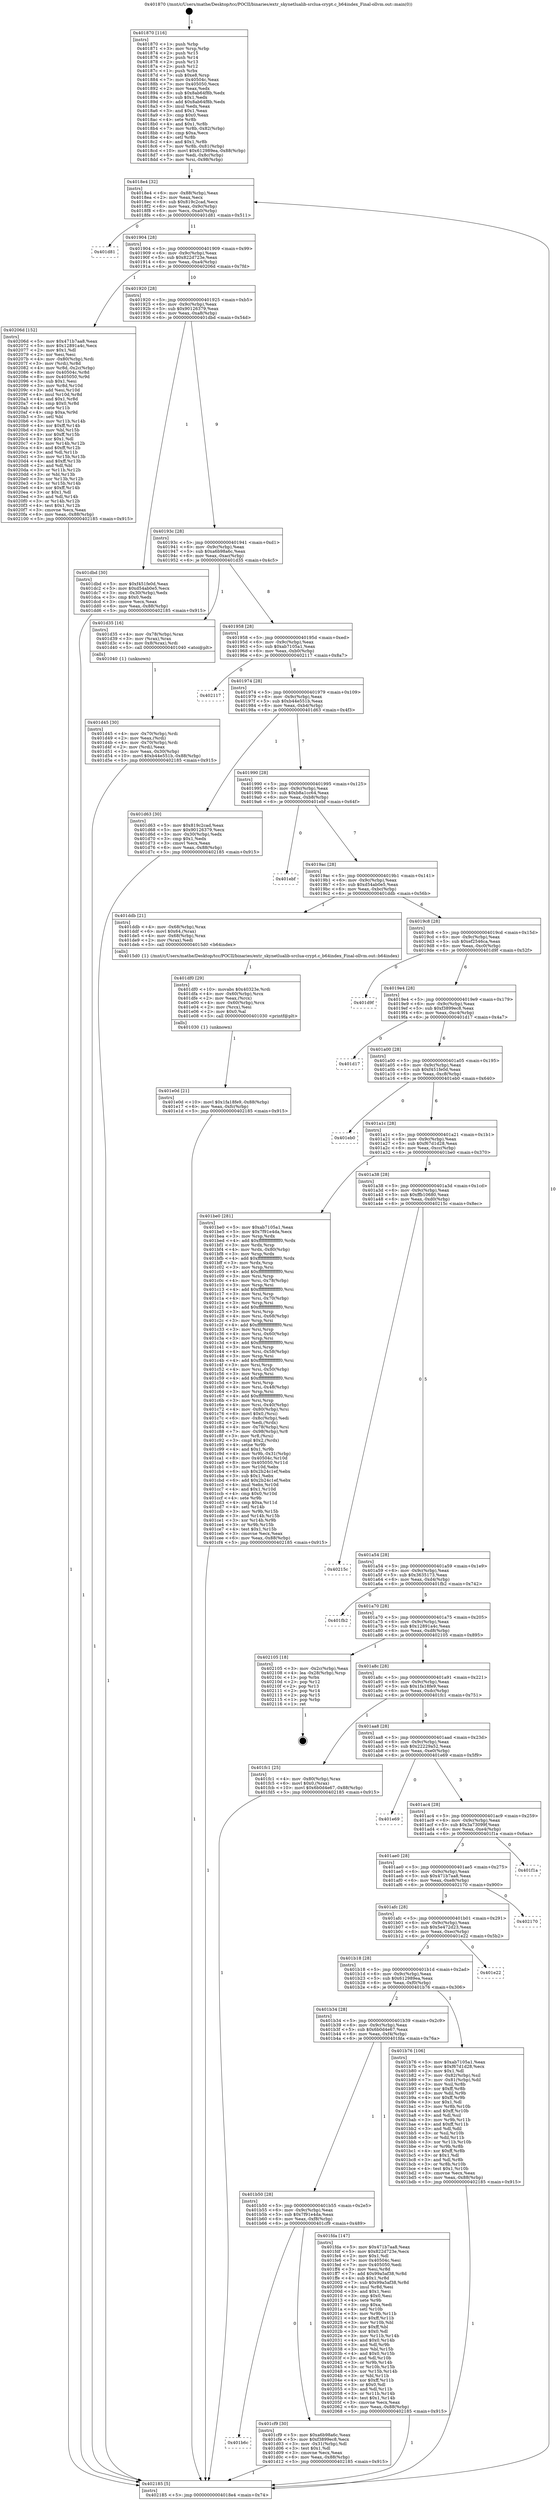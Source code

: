 digraph "0x401870" {
  label = "0x401870 (/mnt/c/Users/mathe/Desktop/tcc/POCII/binaries/extr_skynetlualib-srclua-crypt.c_b64index_Final-ollvm.out::main(0))"
  labelloc = "t"
  node[shape=record]

  Entry [label="",width=0.3,height=0.3,shape=circle,fillcolor=black,style=filled]
  "0x4018e4" [label="{
     0x4018e4 [32]\l
     | [instrs]\l
     &nbsp;&nbsp;0x4018e4 \<+6\>: mov -0x88(%rbp),%eax\l
     &nbsp;&nbsp;0x4018ea \<+2\>: mov %eax,%ecx\l
     &nbsp;&nbsp;0x4018ec \<+6\>: sub $0x819c2cad,%ecx\l
     &nbsp;&nbsp;0x4018f2 \<+6\>: mov %eax,-0x9c(%rbp)\l
     &nbsp;&nbsp;0x4018f8 \<+6\>: mov %ecx,-0xa0(%rbp)\l
     &nbsp;&nbsp;0x4018fe \<+6\>: je 0000000000401d81 \<main+0x511\>\l
  }"]
  "0x401d81" [label="{
     0x401d81\l
  }", style=dashed]
  "0x401904" [label="{
     0x401904 [28]\l
     | [instrs]\l
     &nbsp;&nbsp;0x401904 \<+5\>: jmp 0000000000401909 \<main+0x99\>\l
     &nbsp;&nbsp;0x401909 \<+6\>: mov -0x9c(%rbp),%eax\l
     &nbsp;&nbsp;0x40190f \<+5\>: sub $0x822d723e,%eax\l
     &nbsp;&nbsp;0x401914 \<+6\>: mov %eax,-0xa4(%rbp)\l
     &nbsp;&nbsp;0x40191a \<+6\>: je 000000000040206d \<main+0x7fd\>\l
  }"]
  Exit [label="",width=0.3,height=0.3,shape=circle,fillcolor=black,style=filled,peripheries=2]
  "0x40206d" [label="{
     0x40206d [152]\l
     | [instrs]\l
     &nbsp;&nbsp;0x40206d \<+5\>: mov $0x471b7aa8,%eax\l
     &nbsp;&nbsp;0x402072 \<+5\>: mov $0x12891a4c,%ecx\l
     &nbsp;&nbsp;0x402077 \<+2\>: mov $0x1,%dl\l
     &nbsp;&nbsp;0x402079 \<+2\>: xor %esi,%esi\l
     &nbsp;&nbsp;0x40207b \<+4\>: mov -0x80(%rbp),%rdi\l
     &nbsp;&nbsp;0x40207f \<+3\>: mov (%rdi),%r8d\l
     &nbsp;&nbsp;0x402082 \<+4\>: mov %r8d,-0x2c(%rbp)\l
     &nbsp;&nbsp;0x402086 \<+8\>: mov 0x40504c,%r8d\l
     &nbsp;&nbsp;0x40208e \<+8\>: mov 0x405050,%r9d\l
     &nbsp;&nbsp;0x402096 \<+3\>: sub $0x1,%esi\l
     &nbsp;&nbsp;0x402099 \<+3\>: mov %r8d,%r10d\l
     &nbsp;&nbsp;0x40209c \<+3\>: add %esi,%r10d\l
     &nbsp;&nbsp;0x40209f \<+4\>: imul %r10d,%r8d\l
     &nbsp;&nbsp;0x4020a3 \<+4\>: and $0x1,%r8d\l
     &nbsp;&nbsp;0x4020a7 \<+4\>: cmp $0x0,%r8d\l
     &nbsp;&nbsp;0x4020ab \<+4\>: sete %r11b\l
     &nbsp;&nbsp;0x4020af \<+4\>: cmp $0xa,%r9d\l
     &nbsp;&nbsp;0x4020b3 \<+3\>: setl %bl\l
     &nbsp;&nbsp;0x4020b6 \<+3\>: mov %r11b,%r14b\l
     &nbsp;&nbsp;0x4020b9 \<+4\>: xor $0xff,%r14b\l
     &nbsp;&nbsp;0x4020bd \<+3\>: mov %bl,%r15b\l
     &nbsp;&nbsp;0x4020c0 \<+4\>: xor $0xff,%r15b\l
     &nbsp;&nbsp;0x4020c4 \<+3\>: xor $0x1,%dl\l
     &nbsp;&nbsp;0x4020c7 \<+3\>: mov %r14b,%r12b\l
     &nbsp;&nbsp;0x4020ca \<+4\>: and $0xff,%r12b\l
     &nbsp;&nbsp;0x4020ce \<+3\>: and %dl,%r11b\l
     &nbsp;&nbsp;0x4020d1 \<+3\>: mov %r15b,%r13b\l
     &nbsp;&nbsp;0x4020d4 \<+4\>: and $0xff,%r13b\l
     &nbsp;&nbsp;0x4020d8 \<+2\>: and %dl,%bl\l
     &nbsp;&nbsp;0x4020da \<+3\>: or %r11b,%r12b\l
     &nbsp;&nbsp;0x4020dd \<+3\>: or %bl,%r13b\l
     &nbsp;&nbsp;0x4020e0 \<+3\>: xor %r13b,%r12b\l
     &nbsp;&nbsp;0x4020e3 \<+3\>: or %r15b,%r14b\l
     &nbsp;&nbsp;0x4020e6 \<+4\>: xor $0xff,%r14b\l
     &nbsp;&nbsp;0x4020ea \<+3\>: or $0x1,%dl\l
     &nbsp;&nbsp;0x4020ed \<+3\>: and %dl,%r14b\l
     &nbsp;&nbsp;0x4020f0 \<+3\>: or %r14b,%r12b\l
     &nbsp;&nbsp;0x4020f3 \<+4\>: test $0x1,%r12b\l
     &nbsp;&nbsp;0x4020f7 \<+3\>: cmovne %ecx,%eax\l
     &nbsp;&nbsp;0x4020fa \<+6\>: mov %eax,-0x88(%rbp)\l
     &nbsp;&nbsp;0x402100 \<+5\>: jmp 0000000000402185 \<main+0x915\>\l
  }"]
  "0x401920" [label="{
     0x401920 [28]\l
     | [instrs]\l
     &nbsp;&nbsp;0x401920 \<+5\>: jmp 0000000000401925 \<main+0xb5\>\l
     &nbsp;&nbsp;0x401925 \<+6\>: mov -0x9c(%rbp),%eax\l
     &nbsp;&nbsp;0x40192b \<+5\>: sub $0x90126379,%eax\l
     &nbsp;&nbsp;0x401930 \<+6\>: mov %eax,-0xa8(%rbp)\l
     &nbsp;&nbsp;0x401936 \<+6\>: je 0000000000401dbd \<main+0x54d\>\l
  }"]
  "0x401e0d" [label="{
     0x401e0d [21]\l
     | [instrs]\l
     &nbsp;&nbsp;0x401e0d \<+10\>: movl $0x1fa18fe9,-0x88(%rbp)\l
     &nbsp;&nbsp;0x401e17 \<+6\>: mov %eax,-0xfc(%rbp)\l
     &nbsp;&nbsp;0x401e1d \<+5\>: jmp 0000000000402185 \<main+0x915\>\l
  }"]
  "0x401dbd" [label="{
     0x401dbd [30]\l
     | [instrs]\l
     &nbsp;&nbsp;0x401dbd \<+5\>: mov $0xf451fe0d,%eax\l
     &nbsp;&nbsp;0x401dc2 \<+5\>: mov $0xd54ab0e5,%ecx\l
     &nbsp;&nbsp;0x401dc7 \<+3\>: mov -0x30(%rbp),%edx\l
     &nbsp;&nbsp;0x401dca \<+3\>: cmp $0x0,%edx\l
     &nbsp;&nbsp;0x401dcd \<+3\>: cmove %ecx,%eax\l
     &nbsp;&nbsp;0x401dd0 \<+6\>: mov %eax,-0x88(%rbp)\l
     &nbsp;&nbsp;0x401dd6 \<+5\>: jmp 0000000000402185 \<main+0x915\>\l
  }"]
  "0x40193c" [label="{
     0x40193c [28]\l
     | [instrs]\l
     &nbsp;&nbsp;0x40193c \<+5\>: jmp 0000000000401941 \<main+0xd1\>\l
     &nbsp;&nbsp;0x401941 \<+6\>: mov -0x9c(%rbp),%eax\l
     &nbsp;&nbsp;0x401947 \<+5\>: sub $0xa6b98a6c,%eax\l
     &nbsp;&nbsp;0x40194c \<+6\>: mov %eax,-0xac(%rbp)\l
     &nbsp;&nbsp;0x401952 \<+6\>: je 0000000000401d35 \<main+0x4c5\>\l
  }"]
  "0x401df0" [label="{
     0x401df0 [29]\l
     | [instrs]\l
     &nbsp;&nbsp;0x401df0 \<+10\>: movabs $0x40323e,%rdi\l
     &nbsp;&nbsp;0x401dfa \<+4\>: mov -0x60(%rbp),%rcx\l
     &nbsp;&nbsp;0x401dfe \<+2\>: mov %eax,(%rcx)\l
     &nbsp;&nbsp;0x401e00 \<+4\>: mov -0x60(%rbp),%rcx\l
     &nbsp;&nbsp;0x401e04 \<+2\>: mov (%rcx),%esi\l
     &nbsp;&nbsp;0x401e06 \<+2\>: mov $0x0,%al\l
     &nbsp;&nbsp;0x401e08 \<+5\>: call 0000000000401030 \<printf@plt\>\l
     | [calls]\l
     &nbsp;&nbsp;0x401030 \{1\} (unknown)\l
  }"]
  "0x401d35" [label="{
     0x401d35 [16]\l
     | [instrs]\l
     &nbsp;&nbsp;0x401d35 \<+4\>: mov -0x78(%rbp),%rax\l
     &nbsp;&nbsp;0x401d39 \<+3\>: mov (%rax),%rax\l
     &nbsp;&nbsp;0x401d3c \<+4\>: mov 0x8(%rax),%rdi\l
     &nbsp;&nbsp;0x401d40 \<+5\>: call 0000000000401040 \<atoi@plt\>\l
     | [calls]\l
     &nbsp;&nbsp;0x401040 \{1\} (unknown)\l
  }"]
  "0x401958" [label="{
     0x401958 [28]\l
     | [instrs]\l
     &nbsp;&nbsp;0x401958 \<+5\>: jmp 000000000040195d \<main+0xed\>\l
     &nbsp;&nbsp;0x40195d \<+6\>: mov -0x9c(%rbp),%eax\l
     &nbsp;&nbsp;0x401963 \<+5\>: sub $0xab7105a1,%eax\l
     &nbsp;&nbsp;0x401968 \<+6\>: mov %eax,-0xb0(%rbp)\l
     &nbsp;&nbsp;0x40196e \<+6\>: je 0000000000402117 \<main+0x8a7\>\l
  }"]
  "0x401d45" [label="{
     0x401d45 [30]\l
     | [instrs]\l
     &nbsp;&nbsp;0x401d45 \<+4\>: mov -0x70(%rbp),%rdi\l
     &nbsp;&nbsp;0x401d49 \<+2\>: mov %eax,(%rdi)\l
     &nbsp;&nbsp;0x401d4b \<+4\>: mov -0x70(%rbp),%rdi\l
     &nbsp;&nbsp;0x401d4f \<+2\>: mov (%rdi),%eax\l
     &nbsp;&nbsp;0x401d51 \<+3\>: mov %eax,-0x30(%rbp)\l
     &nbsp;&nbsp;0x401d54 \<+10\>: movl $0xb44e551b,-0x88(%rbp)\l
     &nbsp;&nbsp;0x401d5e \<+5\>: jmp 0000000000402185 \<main+0x915\>\l
  }"]
  "0x402117" [label="{
     0x402117\l
  }", style=dashed]
  "0x401974" [label="{
     0x401974 [28]\l
     | [instrs]\l
     &nbsp;&nbsp;0x401974 \<+5\>: jmp 0000000000401979 \<main+0x109\>\l
     &nbsp;&nbsp;0x401979 \<+6\>: mov -0x9c(%rbp),%eax\l
     &nbsp;&nbsp;0x40197f \<+5\>: sub $0xb44e551b,%eax\l
     &nbsp;&nbsp;0x401984 \<+6\>: mov %eax,-0xb4(%rbp)\l
     &nbsp;&nbsp;0x40198a \<+6\>: je 0000000000401d63 \<main+0x4f3\>\l
  }"]
  "0x401b6c" [label="{
     0x401b6c\l
  }", style=dashed]
  "0x401d63" [label="{
     0x401d63 [30]\l
     | [instrs]\l
     &nbsp;&nbsp;0x401d63 \<+5\>: mov $0x819c2cad,%eax\l
     &nbsp;&nbsp;0x401d68 \<+5\>: mov $0x90126379,%ecx\l
     &nbsp;&nbsp;0x401d6d \<+3\>: mov -0x30(%rbp),%edx\l
     &nbsp;&nbsp;0x401d70 \<+3\>: cmp $0x1,%edx\l
     &nbsp;&nbsp;0x401d73 \<+3\>: cmovl %ecx,%eax\l
     &nbsp;&nbsp;0x401d76 \<+6\>: mov %eax,-0x88(%rbp)\l
     &nbsp;&nbsp;0x401d7c \<+5\>: jmp 0000000000402185 \<main+0x915\>\l
  }"]
  "0x401990" [label="{
     0x401990 [28]\l
     | [instrs]\l
     &nbsp;&nbsp;0x401990 \<+5\>: jmp 0000000000401995 \<main+0x125\>\l
     &nbsp;&nbsp;0x401995 \<+6\>: mov -0x9c(%rbp),%eax\l
     &nbsp;&nbsp;0x40199b \<+5\>: sub $0xb8a1cc64,%eax\l
     &nbsp;&nbsp;0x4019a0 \<+6\>: mov %eax,-0xb8(%rbp)\l
     &nbsp;&nbsp;0x4019a6 \<+6\>: je 0000000000401ebf \<main+0x64f\>\l
  }"]
  "0x401cf9" [label="{
     0x401cf9 [30]\l
     | [instrs]\l
     &nbsp;&nbsp;0x401cf9 \<+5\>: mov $0xa6b98a6c,%eax\l
     &nbsp;&nbsp;0x401cfe \<+5\>: mov $0xf3899ec8,%ecx\l
     &nbsp;&nbsp;0x401d03 \<+3\>: mov -0x31(%rbp),%dl\l
     &nbsp;&nbsp;0x401d06 \<+3\>: test $0x1,%dl\l
     &nbsp;&nbsp;0x401d09 \<+3\>: cmovne %ecx,%eax\l
     &nbsp;&nbsp;0x401d0c \<+6\>: mov %eax,-0x88(%rbp)\l
     &nbsp;&nbsp;0x401d12 \<+5\>: jmp 0000000000402185 \<main+0x915\>\l
  }"]
  "0x401ebf" [label="{
     0x401ebf\l
  }", style=dashed]
  "0x4019ac" [label="{
     0x4019ac [28]\l
     | [instrs]\l
     &nbsp;&nbsp;0x4019ac \<+5\>: jmp 00000000004019b1 \<main+0x141\>\l
     &nbsp;&nbsp;0x4019b1 \<+6\>: mov -0x9c(%rbp),%eax\l
     &nbsp;&nbsp;0x4019b7 \<+5\>: sub $0xd54ab0e5,%eax\l
     &nbsp;&nbsp;0x4019bc \<+6\>: mov %eax,-0xbc(%rbp)\l
     &nbsp;&nbsp;0x4019c2 \<+6\>: je 0000000000401ddb \<main+0x56b\>\l
  }"]
  "0x401b50" [label="{
     0x401b50 [28]\l
     | [instrs]\l
     &nbsp;&nbsp;0x401b50 \<+5\>: jmp 0000000000401b55 \<main+0x2e5\>\l
     &nbsp;&nbsp;0x401b55 \<+6\>: mov -0x9c(%rbp),%eax\l
     &nbsp;&nbsp;0x401b5b \<+5\>: sub $0x7f91e4da,%eax\l
     &nbsp;&nbsp;0x401b60 \<+6\>: mov %eax,-0xf8(%rbp)\l
     &nbsp;&nbsp;0x401b66 \<+6\>: je 0000000000401cf9 \<main+0x489\>\l
  }"]
  "0x401ddb" [label="{
     0x401ddb [21]\l
     | [instrs]\l
     &nbsp;&nbsp;0x401ddb \<+4\>: mov -0x68(%rbp),%rax\l
     &nbsp;&nbsp;0x401ddf \<+6\>: movl $0x64,(%rax)\l
     &nbsp;&nbsp;0x401de5 \<+4\>: mov -0x68(%rbp),%rax\l
     &nbsp;&nbsp;0x401de9 \<+2\>: mov (%rax),%edi\l
     &nbsp;&nbsp;0x401deb \<+5\>: call 00000000004015d0 \<b64index\>\l
     | [calls]\l
     &nbsp;&nbsp;0x4015d0 \{1\} (/mnt/c/Users/mathe/Desktop/tcc/POCII/binaries/extr_skynetlualib-srclua-crypt.c_b64index_Final-ollvm.out::b64index)\l
  }"]
  "0x4019c8" [label="{
     0x4019c8 [28]\l
     | [instrs]\l
     &nbsp;&nbsp;0x4019c8 \<+5\>: jmp 00000000004019cd \<main+0x15d\>\l
     &nbsp;&nbsp;0x4019cd \<+6\>: mov -0x9c(%rbp),%eax\l
     &nbsp;&nbsp;0x4019d3 \<+5\>: sub $0xef2546ca,%eax\l
     &nbsp;&nbsp;0x4019d8 \<+6\>: mov %eax,-0xc0(%rbp)\l
     &nbsp;&nbsp;0x4019de \<+6\>: je 0000000000401d9f \<main+0x52f\>\l
  }"]
  "0x401fda" [label="{
     0x401fda [147]\l
     | [instrs]\l
     &nbsp;&nbsp;0x401fda \<+5\>: mov $0x471b7aa8,%eax\l
     &nbsp;&nbsp;0x401fdf \<+5\>: mov $0x822d723e,%ecx\l
     &nbsp;&nbsp;0x401fe4 \<+2\>: mov $0x1,%dl\l
     &nbsp;&nbsp;0x401fe6 \<+7\>: mov 0x40504c,%esi\l
     &nbsp;&nbsp;0x401fed \<+7\>: mov 0x405050,%edi\l
     &nbsp;&nbsp;0x401ff4 \<+3\>: mov %esi,%r8d\l
     &nbsp;&nbsp;0x401ff7 \<+7\>: add $0x99a5af38,%r8d\l
     &nbsp;&nbsp;0x401ffe \<+4\>: sub $0x1,%r8d\l
     &nbsp;&nbsp;0x402002 \<+7\>: sub $0x99a5af38,%r8d\l
     &nbsp;&nbsp;0x402009 \<+4\>: imul %r8d,%esi\l
     &nbsp;&nbsp;0x40200d \<+3\>: and $0x1,%esi\l
     &nbsp;&nbsp;0x402010 \<+3\>: cmp $0x0,%esi\l
     &nbsp;&nbsp;0x402013 \<+4\>: sete %r9b\l
     &nbsp;&nbsp;0x402017 \<+3\>: cmp $0xa,%edi\l
     &nbsp;&nbsp;0x40201a \<+4\>: setl %r10b\l
     &nbsp;&nbsp;0x40201e \<+3\>: mov %r9b,%r11b\l
     &nbsp;&nbsp;0x402021 \<+4\>: xor $0xff,%r11b\l
     &nbsp;&nbsp;0x402025 \<+3\>: mov %r10b,%bl\l
     &nbsp;&nbsp;0x402028 \<+3\>: xor $0xff,%bl\l
     &nbsp;&nbsp;0x40202b \<+3\>: xor $0x0,%dl\l
     &nbsp;&nbsp;0x40202e \<+3\>: mov %r11b,%r14b\l
     &nbsp;&nbsp;0x402031 \<+4\>: and $0x0,%r14b\l
     &nbsp;&nbsp;0x402035 \<+3\>: and %dl,%r9b\l
     &nbsp;&nbsp;0x402038 \<+3\>: mov %bl,%r15b\l
     &nbsp;&nbsp;0x40203b \<+4\>: and $0x0,%r15b\l
     &nbsp;&nbsp;0x40203f \<+3\>: and %dl,%r10b\l
     &nbsp;&nbsp;0x402042 \<+3\>: or %r9b,%r14b\l
     &nbsp;&nbsp;0x402045 \<+3\>: or %r10b,%r15b\l
     &nbsp;&nbsp;0x402048 \<+3\>: xor %r15b,%r14b\l
     &nbsp;&nbsp;0x40204b \<+3\>: or %bl,%r11b\l
     &nbsp;&nbsp;0x40204e \<+4\>: xor $0xff,%r11b\l
     &nbsp;&nbsp;0x402052 \<+3\>: or $0x0,%dl\l
     &nbsp;&nbsp;0x402055 \<+3\>: and %dl,%r11b\l
     &nbsp;&nbsp;0x402058 \<+3\>: or %r11b,%r14b\l
     &nbsp;&nbsp;0x40205b \<+4\>: test $0x1,%r14b\l
     &nbsp;&nbsp;0x40205f \<+3\>: cmovne %ecx,%eax\l
     &nbsp;&nbsp;0x402062 \<+6\>: mov %eax,-0x88(%rbp)\l
     &nbsp;&nbsp;0x402068 \<+5\>: jmp 0000000000402185 \<main+0x915\>\l
  }"]
  "0x401d9f" [label="{
     0x401d9f\l
  }", style=dashed]
  "0x4019e4" [label="{
     0x4019e4 [28]\l
     | [instrs]\l
     &nbsp;&nbsp;0x4019e4 \<+5\>: jmp 00000000004019e9 \<main+0x179\>\l
     &nbsp;&nbsp;0x4019e9 \<+6\>: mov -0x9c(%rbp),%eax\l
     &nbsp;&nbsp;0x4019ef \<+5\>: sub $0xf3899ec8,%eax\l
     &nbsp;&nbsp;0x4019f4 \<+6\>: mov %eax,-0xc4(%rbp)\l
     &nbsp;&nbsp;0x4019fa \<+6\>: je 0000000000401d17 \<main+0x4a7\>\l
  }"]
  "0x401870" [label="{
     0x401870 [116]\l
     | [instrs]\l
     &nbsp;&nbsp;0x401870 \<+1\>: push %rbp\l
     &nbsp;&nbsp;0x401871 \<+3\>: mov %rsp,%rbp\l
     &nbsp;&nbsp;0x401874 \<+2\>: push %r15\l
     &nbsp;&nbsp;0x401876 \<+2\>: push %r14\l
     &nbsp;&nbsp;0x401878 \<+2\>: push %r13\l
     &nbsp;&nbsp;0x40187a \<+2\>: push %r12\l
     &nbsp;&nbsp;0x40187c \<+1\>: push %rbx\l
     &nbsp;&nbsp;0x40187d \<+7\>: sub $0xe8,%rsp\l
     &nbsp;&nbsp;0x401884 \<+7\>: mov 0x40504c,%eax\l
     &nbsp;&nbsp;0x40188b \<+7\>: mov 0x405050,%ecx\l
     &nbsp;&nbsp;0x401892 \<+2\>: mov %eax,%edx\l
     &nbsp;&nbsp;0x401894 \<+6\>: sub $0x8ab64f8b,%edx\l
     &nbsp;&nbsp;0x40189a \<+3\>: sub $0x1,%edx\l
     &nbsp;&nbsp;0x40189d \<+6\>: add $0x8ab64f8b,%edx\l
     &nbsp;&nbsp;0x4018a3 \<+3\>: imul %edx,%eax\l
     &nbsp;&nbsp;0x4018a6 \<+3\>: and $0x1,%eax\l
     &nbsp;&nbsp;0x4018a9 \<+3\>: cmp $0x0,%eax\l
     &nbsp;&nbsp;0x4018ac \<+4\>: sete %r8b\l
     &nbsp;&nbsp;0x4018b0 \<+4\>: and $0x1,%r8b\l
     &nbsp;&nbsp;0x4018b4 \<+7\>: mov %r8b,-0x82(%rbp)\l
     &nbsp;&nbsp;0x4018bb \<+3\>: cmp $0xa,%ecx\l
     &nbsp;&nbsp;0x4018be \<+4\>: setl %r8b\l
     &nbsp;&nbsp;0x4018c2 \<+4\>: and $0x1,%r8b\l
     &nbsp;&nbsp;0x4018c6 \<+7\>: mov %r8b,-0x81(%rbp)\l
     &nbsp;&nbsp;0x4018cd \<+10\>: movl $0x612989ea,-0x88(%rbp)\l
     &nbsp;&nbsp;0x4018d7 \<+6\>: mov %edi,-0x8c(%rbp)\l
     &nbsp;&nbsp;0x4018dd \<+7\>: mov %rsi,-0x98(%rbp)\l
  }"]
  "0x401d17" [label="{
     0x401d17\l
  }", style=dashed]
  "0x401a00" [label="{
     0x401a00 [28]\l
     | [instrs]\l
     &nbsp;&nbsp;0x401a00 \<+5\>: jmp 0000000000401a05 \<main+0x195\>\l
     &nbsp;&nbsp;0x401a05 \<+6\>: mov -0x9c(%rbp),%eax\l
     &nbsp;&nbsp;0x401a0b \<+5\>: sub $0xf451fe0d,%eax\l
     &nbsp;&nbsp;0x401a10 \<+6\>: mov %eax,-0xc8(%rbp)\l
     &nbsp;&nbsp;0x401a16 \<+6\>: je 0000000000401eb0 \<main+0x640\>\l
  }"]
  "0x402185" [label="{
     0x402185 [5]\l
     | [instrs]\l
     &nbsp;&nbsp;0x402185 \<+5\>: jmp 00000000004018e4 \<main+0x74\>\l
  }"]
  "0x401eb0" [label="{
     0x401eb0\l
  }", style=dashed]
  "0x401a1c" [label="{
     0x401a1c [28]\l
     | [instrs]\l
     &nbsp;&nbsp;0x401a1c \<+5\>: jmp 0000000000401a21 \<main+0x1b1\>\l
     &nbsp;&nbsp;0x401a21 \<+6\>: mov -0x9c(%rbp),%eax\l
     &nbsp;&nbsp;0x401a27 \<+5\>: sub $0xf67d1d28,%eax\l
     &nbsp;&nbsp;0x401a2c \<+6\>: mov %eax,-0xcc(%rbp)\l
     &nbsp;&nbsp;0x401a32 \<+6\>: je 0000000000401be0 \<main+0x370\>\l
  }"]
  "0x401b34" [label="{
     0x401b34 [28]\l
     | [instrs]\l
     &nbsp;&nbsp;0x401b34 \<+5\>: jmp 0000000000401b39 \<main+0x2c9\>\l
     &nbsp;&nbsp;0x401b39 \<+6\>: mov -0x9c(%rbp),%eax\l
     &nbsp;&nbsp;0x401b3f \<+5\>: sub $0x6b0d4e67,%eax\l
     &nbsp;&nbsp;0x401b44 \<+6\>: mov %eax,-0xf4(%rbp)\l
     &nbsp;&nbsp;0x401b4a \<+6\>: je 0000000000401fda \<main+0x76a\>\l
  }"]
  "0x401be0" [label="{
     0x401be0 [281]\l
     | [instrs]\l
     &nbsp;&nbsp;0x401be0 \<+5\>: mov $0xab7105a1,%eax\l
     &nbsp;&nbsp;0x401be5 \<+5\>: mov $0x7f91e4da,%ecx\l
     &nbsp;&nbsp;0x401bea \<+3\>: mov %rsp,%rdx\l
     &nbsp;&nbsp;0x401bed \<+4\>: add $0xfffffffffffffff0,%rdx\l
     &nbsp;&nbsp;0x401bf1 \<+3\>: mov %rdx,%rsp\l
     &nbsp;&nbsp;0x401bf4 \<+4\>: mov %rdx,-0x80(%rbp)\l
     &nbsp;&nbsp;0x401bf8 \<+3\>: mov %rsp,%rdx\l
     &nbsp;&nbsp;0x401bfb \<+4\>: add $0xfffffffffffffff0,%rdx\l
     &nbsp;&nbsp;0x401bff \<+3\>: mov %rdx,%rsp\l
     &nbsp;&nbsp;0x401c02 \<+3\>: mov %rsp,%rsi\l
     &nbsp;&nbsp;0x401c05 \<+4\>: add $0xfffffffffffffff0,%rsi\l
     &nbsp;&nbsp;0x401c09 \<+3\>: mov %rsi,%rsp\l
     &nbsp;&nbsp;0x401c0c \<+4\>: mov %rsi,-0x78(%rbp)\l
     &nbsp;&nbsp;0x401c10 \<+3\>: mov %rsp,%rsi\l
     &nbsp;&nbsp;0x401c13 \<+4\>: add $0xfffffffffffffff0,%rsi\l
     &nbsp;&nbsp;0x401c17 \<+3\>: mov %rsi,%rsp\l
     &nbsp;&nbsp;0x401c1a \<+4\>: mov %rsi,-0x70(%rbp)\l
     &nbsp;&nbsp;0x401c1e \<+3\>: mov %rsp,%rsi\l
     &nbsp;&nbsp;0x401c21 \<+4\>: add $0xfffffffffffffff0,%rsi\l
     &nbsp;&nbsp;0x401c25 \<+3\>: mov %rsi,%rsp\l
     &nbsp;&nbsp;0x401c28 \<+4\>: mov %rsi,-0x68(%rbp)\l
     &nbsp;&nbsp;0x401c2c \<+3\>: mov %rsp,%rsi\l
     &nbsp;&nbsp;0x401c2f \<+4\>: add $0xfffffffffffffff0,%rsi\l
     &nbsp;&nbsp;0x401c33 \<+3\>: mov %rsi,%rsp\l
     &nbsp;&nbsp;0x401c36 \<+4\>: mov %rsi,-0x60(%rbp)\l
     &nbsp;&nbsp;0x401c3a \<+3\>: mov %rsp,%rsi\l
     &nbsp;&nbsp;0x401c3d \<+4\>: add $0xfffffffffffffff0,%rsi\l
     &nbsp;&nbsp;0x401c41 \<+3\>: mov %rsi,%rsp\l
     &nbsp;&nbsp;0x401c44 \<+4\>: mov %rsi,-0x58(%rbp)\l
     &nbsp;&nbsp;0x401c48 \<+3\>: mov %rsp,%rsi\l
     &nbsp;&nbsp;0x401c4b \<+4\>: add $0xfffffffffffffff0,%rsi\l
     &nbsp;&nbsp;0x401c4f \<+3\>: mov %rsi,%rsp\l
     &nbsp;&nbsp;0x401c52 \<+4\>: mov %rsi,-0x50(%rbp)\l
     &nbsp;&nbsp;0x401c56 \<+3\>: mov %rsp,%rsi\l
     &nbsp;&nbsp;0x401c59 \<+4\>: add $0xfffffffffffffff0,%rsi\l
     &nbsp;&nbsp;0x401c5d \<+3\>: mov %rsi,%rsp\l
     &nbsp;&nbsp;0x401c60 \<+4\>: mov %rsi,-0x48(%rbp)\l
     &nbsp;&nbsp;0x401c64 \<+3\>: mov %rsp,%rsi\l
     &nbsp;&nbsp;0x401c67 \<+4\>: add $0xfffffffffffffff0,%rsi\l
     &nbsp;&nbsp;0x401c6b \<+3\>: mov %rsi,%rsp\l
     &nbsp;&nbsp;0x401c6e \<+4\>: mov %rsi,-0x40(%rbp)\l
     &nbsp;&nbsp;0x401c72 \<+4\>: mov -0x80(%rbp),%rsi\l
     &nbsp;&nbsp;0x401c76 \<+6\>: movl $0x0,(%rsi)\l
     &nbsp;&nbsp;0x401c7c \<+6\>: mov -0x8c(%rbp),%edi\l
     &nbsp;&nbsp;0x401c82 \<+2\>: mov %edi,(%rdx)\l
     &nbsp;&nbsp;0x401c84 \<+4\>: mov -0x78(%rbp),%rsi\l
     &nbsp;&nbsp;0x401c88 \<+7\>: mov -0x98(%rbp),%r8\l
     &nbsp;&nbsp;0x401c8f \<+3\>: mov %r8,(%rsi)\l
     &nbsp;&nbsp;0x401c92 \<+3\>: cmpl $0x2,(%rdx)\l
     &nbsp;&nbsp;0x401c95 \<+4\>: setne %r9b\l
     &nbsp;&nbsp;0x401c99 \<+4\>: and $0x1,%r9b\l
     &nbsp;&nbsp;0x401c9d \<+4\>: mov %r9b,-0x31(%rbp)\l
     &nbsp;&nbsp;0x401ca1 \<+8\>: mov 0x40504c,%r10d\l
     &nbsp;&nbsp;0x401ca9 \<+8\>: mov 0x405050,%r11d\l
     &nbsp;&nbsp;0x401cb1 \<+3\>: mov %r10d,%ebx\l
     &nbsp;&nbsp;0x401cb4 \<+6\>: sub $0x2b24c1ef,%ebx\l
     &nbsp;&nbsp;0x401cba \<+3\>: sub $0x1,%ebx\l
     &nbsp;&nbsp;0x401cbd \<+6\>: add $0x2b24c1ef,%ebx\l
     &nbsp;&nbsp;0x401cc3 \<+4\>: imul %ebx,%r10d\l
     &nbsp;&nbsp;0x401cc7 \<+4\>: and $0x1,%r10d\l
     &nbsp;&nbsp;0x401ccb \<+4\>: cmp $0x0,%r10d\l
     &nbsp;&nbsp;0x401ccf \<+4\>: sete %r9b\l
     &nbsp;&nbsp;0x401cd3 \<+4\>: cmp $0xa,%r11d\l
     &nbsp;&nbsp;0x401cd7 \<+4\>: setl %r14b\l
     &nbsp;&nbsp;0x401cdb \<+3\>: mov %r9b,%r15b\l
     &nbsp;&nbsp;0x401cde \<+3\>: and %r14b,%r15b\l
     &nbsp;&nbsp;0x401ce1 \<+3\>: xor %r14b,%r9b\l
     &nbsp;&nbsp;0x401ce4 \<+3\>: or %r9b,%r15b\l
     &nbsp;&nbsp;0x401ce7 \<+4\>: test $0x1,%r15b\l
     &nbsp;&nbsp;0x401ceb \<+3\>: cmovne %ecx,%eax\l
     &nbsp;&nbsp;0x401cee \<+6\>: mov %eax,-0x88(%rbp)\l
     &nbsp;&nbsp;0x401cf4 \<+5\>: jmp 0000000000402185 \<main+0x915\>\l
  }"]
  "0x401a38" [label="{
     0x401a38 [28]\l
     | [instrs]\l
     &nbsp;&nbsp;0x401a38 \<+5\>: jmp 0000000000401a3d \<main+0x1cd\>\l
     &nbsp;&nbsp;0x401a3d \<+6\>: mov -0x9c(%rbp),%eax\l
     &nbsp;&nbsp;0x401a43 \<+5\>: sub $0xffb10680,%eax\l
     &nbsp;&nbsp;0x401a48 \<+6\>: mov %eax,-0xd0(%rbp)\l
     &nbsp;&nbsp;0x401a4e \<+6\>: je 000000000040215c \<main+0x8ec\>\l
  }"]
  "0x401b76" [label="{
     0x401b76 [106]\l
     | [instrs]\l
     &nbsp;&nbsp;0x401b76 \<+5\>: mov $0xab7105a1,%eax\l
     &nbsp;&nbsp;0x401b7b \<+5\>: mov $0xf67d1d28,%ecx\l
     &nbsp;&nbsp;0x401b80 \<+2\>: mov $0x1,%dl\l
     &nbsp;&nbsp;0x401b82 \<+7\>: mov -0x82(%rbp),%sil\l
     &nbsp;&nbsp;0x401b89 \<+7\>: mov -0x81(%rbp),%dil\l
     &nbsp;&nbsp;0x401b90 \<+3\>: mov %sil,%r8b\l
     &nbsp;&nbsp;0x401b93 \<+4\>: xor $0xff,%r8b\l
     &nbsp;&nbsp;0x401b97 \<+3\>: mov %dil,%r9b\l
     &nbsp;&nbsp;0x401b9a \<+4\>: xor $0xff,%r9b\l
     &nbsp;&nbsp;0x401b9e \<+3\>: xor $0x1,%dl\l
     &nbsp;&nbsp;0x401ba1 \<+3\>: mov %r8b,%r10b\l
     &nbsp;&nbsp;0x401ba4 \<+4\>: and $0xff,%r10b\l
     &nbsp;&nbsp;0x401ba8 \<+3\>: and %dl,%sil\l
     &nbsp;&nbsp;0x401bab \<+3\>: mov %r9b,%r11b\l
     &nbsp;&nbsp;0x401bae \<+4\>: and $0xff,%r11b\l
     &nbsp;&nbsp;0x401bb2 \<+3\>: and %dl,%dil\l
     &nbsp;&nbsp;0x401bb5 \<+3\>: or %sil,%r10b\l
     &nbsp;&nbsp;0x401bb8 \<+3\>: or %dil,%r11b\l
     &nbsp;&nbsp;0x401bbb \<+3\>: xor %r11b,%r10b\l
     &nbsp;&nbsp;0x401bbe \<+3\>: or %r9b,%r8b\l
     &nbsp;&nbsp;0x401bc1 \<+4\>: xor $0xff,%r8b\l
     &nbsp;&nbsp;0x401bc5 \<+3\>: or $0x1,%dl\l
     &nbsp;&nbsp;0x401bc8 \<+3\>: and %dl,%r8b\l
     &nbsp;&nbsp;0x401bcb \<+3\>: or %r8b,%r10b\l
     &nbsp;&nbsp;0x401bce \<+4\>: test $0x1,%r10b\l
     &nbsp;&nbsp;0x401bd2 \<+3\>: cmovne %ecx,%eax\l
     &nbsp;&nbsp;0x401bd5 \<+6\>: mov %eax,-0x88(%rbp)\l
     &nbsp;&nbsp;0x401bdb \<+5\>: jmp 0000000000402185 \<main+0x915\>\l
  }"]
  "0x40215c" [label="{
     0x40215c\l
  }", style=dashed]
  "0x401a54" [label="{
     0x401a54 [28]\l
     | [instrs]\l
     &nbsp;&nbsp;0x401a54 \<+5\>: jmp 0000000000401a59 \<main+0x1e9\>\l
     &nbsp;&nbsp;0x401a59 \<+6\>: mov -0x9c(%rbp),%eax\l
     &nbsp;&nbsp;0x401a5f \<+5\>: sub $0x3635173,%eax\l
     &nbsp;&nbsp;0x401a64 \<+6\>: mov %eax,-0xd4(%rbp)\l
     &nbsp;&nbsp;0x401a6a \<+6\>: je 0000000000401fb2 \<main+0x742\>\l
  }"]
  "0x401b18" [label="{
     0x401b18 [28]\l
     | [instrs]\l
     &nbsp;&nbsp;0x401b18 \<+5\>: jmp 0000000000401b1d \<main+0x2ad\>\l
     &nbsp;&nbsp;0x401b1d \<+6\>: mov -0x9c(%rbp),%eax\l
     &nbsp;&nbsp;0x401b23 \<+5\>: sub $0x612989ea,%eax\l
     &nbsp;&nbsp;0x401b28 \<+6\>: mov %eax,-0xf0(%rbp)\l
     &nbsp;&nbsp;0x401b2e \<+6\>: je 0000000000401b76 \<main+0x306\>\l
  }"]
  "0x401fb2" [label="{
     0x401fb2\l
  }", style=dashed]
  "0x401a70" [label="{
     0x401a70 [28]\l
     | [instrs]\l
     &nbsp;&nbsp;0x401a70 \<+5\>: jmp 0000000000401a75 \<main+0x205\>\l
     &nbsp;&nbsp;0x401a75 \<+6\>: mov -0x9c(%rbp),%eax\l
     &nbsp;&nbsp;0x401a7b \<+5\>: sub $0x12891a4c,%eax\l
     &nbsp;&nbsp;0x401a80 \<+6\>: mov %eax,-0xd8(%rbp)\l
     &nbsp;&nbsp;0x401a86 \<+6\>: je 0000000000402105 \<main+0x895\>\l
  }"]
  "0x401e22" [label="{
     0x401e22\l
  }", style=dashed]
  "0x402105" [label="{
     0x402105 [18]\l
     | [instrs]\l
     &nbsp;&nbsp;0x402105 \<+3\>: mov -0x2c(%rbp),%eax\l
     &nbsp;&nbsp;0x402108 \<+4\>: lea -0x28(%rbp),%rsp\l
     &nbsp;&nbsp;0x40210c \<+1\>: pop %rbx\l
     &nbsp;&nbsp;0x40210d \<+2\>: pop %r12\l
     &nbsp;&nbsp;0x40210f \<+2\>: pop %r13\l
     &nbsp;&nbsp;0x402111 \<+2\>: pop %r14\l
     &nbsp;&nbsp;0x402113 \<+2\>: pop %r15\l
     &nbsp;&nbsp;0x402115 \<+1\>: pop %rbp\l
     &nbsp;&nbsp;0x402116 \<+1\>: ret\l
  }"]
  "0x401a8c" [label="{
     0x401a8c [28]\l
     | [instrs]\l
     &nbsp;&nbsp;0x401a8c \<+5\>: jmp 0000000000401a91 \<main+0x221\>\l
     &nbsp;&nbsp;0x401a91 \<+6\>: mov -0x9c(%rbp),%eax\l
     &nbsp;&nbsp;0x401a97 \<+5\>: sub $0x1fa18fe9,%eax\l
     &nbsp;&nbsp;0x401a9c \<+6\>: mov %eax,-0xdc(%rbp)\l
     &nbsp;&nbsp;0x401aa2 \<+6\>: je 0000000000401fc1 \<main+0x751\>\l
  }"]
  "0x401afc" [label="{
     0x401afc [28]\l
     | [instrs]\l
     &nbsp;&nbsp;0x401afc \<+5\>: jmp 0000000000401b01 \<main+0x291\>\l
     &nbsp;&nbsp;0x401b01 \<+6\>: mov -0x9c(%rbp),%eax\l
     &nbsp;&nbsp;0x401b07 \<+5\>: sub $0x5e472d23,%eax\l
     &nbsp;&nbsp;0x401b0c \<+6\>: mov %eax,-0xec(%rbp)\l
     &nbsp;&nbsp;0x401b12 \<+6\>: je 0000000000401e22 \<main+0x5b2\>\l
  }"]
  "0x401fc1" [label="{
     0x401fc1 [25]\l
     | [instrs]\l
     &nbsp;&nbsp;0x401fc1 \<+4\>: mov -0x80(%rbp),%rax\l
     &nbsp;&nbsp;0x401fc5 \<+6\>: movl $0x0,(%rax)\l
     &nbsp;&nbsp;0x401fcb \<+10\>: movl $0x6b0d4e67,-0x88(%rbp)\l
     &nbsp;&nbsp;0x401fd5 \<+5\>: jmp 0000000000402185 \<main+0x915\>\l
  }"]
  "0x401aa8" [label="{
     0x401aa8 [28]\l
     | [instrs]\l
     &nbsp;&nbsp;0x401aa8 \<+5\>: jmp 0000000000401aad \<main+0x23d\>\l
     &nbsp;&nbsp;0x401aad \<+6\>: mov -0x9c(%rbp),%eax\l
     &nbsp;&nbsp;0x401ab3 \<+5\>: sub $0x22229a52,%eax\l
     &nbsp;&nbsp;0x401ab8 \<+6\>: mov %eax,-0xe0(%rbp)\l
     &nbsp;&nbsp;0x401abe \<+6\>: je 0000000000401e69 \<main+0x5f9\>\l
  }"]
  "0x402170" [label="{
     0x402170\l
  }", style=dashed]
  "0x401e69" [label="{
     0x401e69\l
  }", style=dashed]
  "0x401ac4" [label="{
     0x401ac4 [28]\l
     | [instrs]\l
     &nbsp;&nbsp;0x401ac4 \<+5\>: jmp 0000000000401ac9 \<main+0x259\>\l
     &nbsp;&nbsp;0x401ac9 \<+6\>: mov -0x9c(%rbp),%eax\l
     &nbsp;&nbsp;0x401acf \<+5\>: sub $0x3a73099f,%eax\l
     &nbsp;&nbsp;0x401ad4 \<+6\>: mov %eax,-0xe4(%rbp)\l
     &nbsp;&nbsp;0x401ada \<+6\>: je 0000000000401f1a \<main+0x6aa\>\l
  }"]
  "0x401ae0" [label="{
     0x401ae0 [28]\l
     | [instrs]\l
     &nbsp;&nbsp;0x401ae0 \<+5\>: jmp 0000000000401ae5 \<main+0x275\>\l
     &nbsp;&nbsp;0x401ae5 \<+6\>: mov -0x9c(%rbp),%eax\l
     &nbsp;&nbsp;0x401aeb \<+5\>: sub $0x471b7aa8,%eax\l
     &nbsp;&nbsp;0x401af0 \<+6\>: mov %eax,-0xe8(%rbp)\l
     &nbsp;&nbsp;0x401af6 \<+6\>: je 0000000000402170 \<main+0x900\>\l
  }"]
  "0x401f1a" [label="{
     0x401f1a\l
  }", style=dashed]
  Entry -> "0x401870" [label=" 1"]
  "0x4018e4" -> "0x401d81" [label=" 0"]
  "0x4018e4" -> "0x401904" [label=" 11"]
  "0x402105" -> Exit [label=" 1"]
  "0x401904" -> "0x40206d" [label=" 1"]
  "0x401904" -> "0x401920" [label=" 10"]
  "0x40206d" -> "0x402185" [label=" 1"]
  "0x401920" -> "0x401dbd" [label=" 1"]
  "0x401920" -> "0x40193c" [label=" 9"]
  "0x401fda" -> "0x402185" [label=" 1"]
  "0x40193c" -> "0x401d35" [label=" 1"]
  "0x40193c" -> "0x401958" [label=" 8"]
  "0x401fc1" -> "0x402185" [label=" 1"]
  "0x401958" -> "0x402117" [label=" 0"]
  "0x401958" -> "0x401974" [label=" 8"]
  "0x401e0d" -> "0x402185" [label=" 1"]
  "0x401974" -> "0x401d63" [label=" 1"]
  "0x401974" -> "0x401990" [label=" 7"]
  "0x401df0" -> "0x401e0d" [label=" 1"]
  "0x401990" -> "0x401ebf" [label=" 0"]
  "0x401990" -> "0x4019ac" [label=" 7"]
  "0x401ddb" -> "0x401df0" [label=" 1"]
  "0x4019ac" -> "0x401ddb" [label=" 1"]
  "0x4019ac" -> "0x4019c8" [label=" 6"]
  "0x401d63" -> "0x402185" [label=" 1"]
  "0x4019c8" -> "0x401d9f" [label=" 0"]
  "0x4019c8" -> "0x4019e4" [label=" 6"]
  "0x401d45" -> "0x402185" [label=" 1"]
  "0x4019e4" -> "0x401d17" [label=" 0"]
  "0x4019e4" -> "0x401a00" [label=" 6"]
  "0x401b50" -> "0x401b6c" [label=" 0"]
  "0x401a00" -> "0x401eb0" [label=" 0"]
  "0x401a00" -> "0x401a1c" [label=" 6"]
  "0x401b50" -> "0x401cf9" [label=" 1"]
  "0x401a1c" -> "0x401be0" [label=" 1"]
  "0x401a1c" -> "0x401a38" [label=" 5"]
  "0x401dbd" -> "0x402185" [label=" 1"]
  "0x401a38" -> "0x40215c" [label=" 0"]
  "0x401a38" -> "0x401a54" [label=" 5"]
  "0x401b34" -> "0x401b50" [label=" 1"]
  "0x401a54" -> "0x401fb2" [label=" 0"]
  "0x401a54" -> "0x401a70" [label=" 5"]
  "0x401d35" -> "0x401d45" [label=" 1"]
  "0x401a70" -> "0x402105" [label=" 1"]
  "0x401a70" -> "0x401a8c" [label=" 4"]
  "0x401be0" -> "0x402185" [label=" 1"]
  "0x401a8c" -> "0x401fc1" [label=" 1"]
  "0x401a8c" -> "0x401aa8" [label=" 3"]
  "0x402185" -> "0x4018e4" [label=" 10"]
  "0x401aa8" -> "0x401e69" [label=" 0"]
  "0x401aa8" -> "0x401ac4" [label=" 3"]
  "0x401870" -> "0x4018e4" [label=" 1"]
  "0x401ac4" -> "0x401f1a" [label=" 0"]
  "0x401ac4" -> "0x401ae0" [label=" 3"]
  "0x401b76" -> "0x402185" [label=" 1"]
  "0x401ae0" -> "0x402170" [label=" 0"]
  "0x401ae0" -> "0x401afc" [label=" 3"]
  "0x401cf9" -> "0x402185" [label=" 1"]
  "0x401afc" -> "0x401e22" [label=" 0"]
  "0x401afc" -> "0x401b18" [label=" 3"]
  "0x401b34" -> "0x401fda" [label=" 1"]
  "0x401b18" -> "0x401b76" [label=" 1"]
  "0x401b18" -> "0x401b34" [label=" 2"]
}
